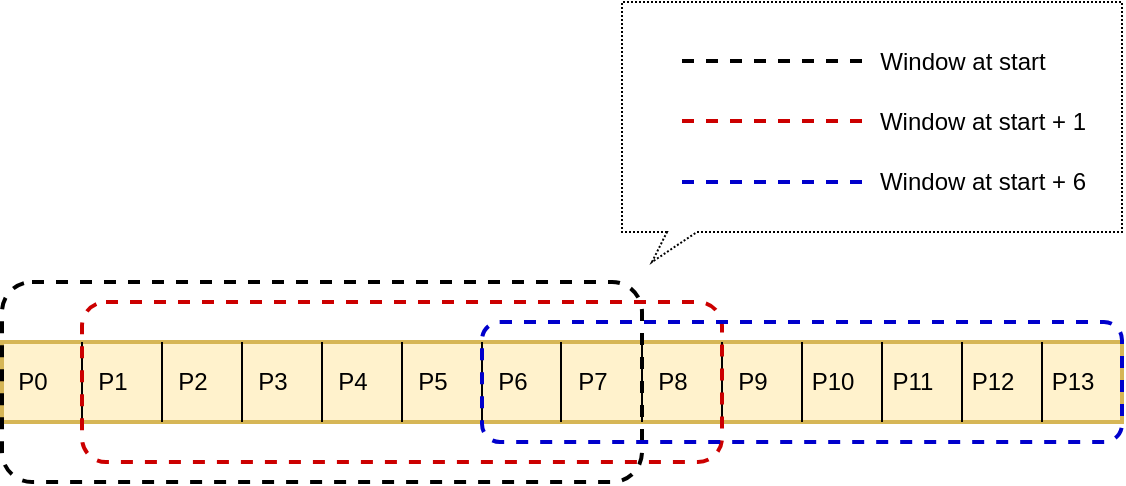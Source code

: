 <mxfile version="17.1.3" type="device"><diagram id="pLD0CL7kmGGm0TAfG7m8" name="Page-1"><mxGraphModel dx="946" dy="588" grid="1" gridSize="10" guides="1" tooltips="1" connect="1" arrows="1" fold="1" page="1" pageScale="1" pageWidth="850" pageHeight="1100" math="0" shadow="0"><root><mxCell id="0"/><mxCell id="1" parent="0"/><mxCell id="Ol5iDLGemOBebE4owSWm-1" value="" style="rounded=0;whiteSpace=wrap;html=1;fillColor=#fff2cc;strokeColor=#d6b656;strokeWidth=2;" vertex="1" parent="1"><mxGeometry x="160" y="240" width="560" height="40" as="geometry"/></mxCell><mxCell id="Ol5iDLGemOBebE4owSWm-2" value="" style="endArrow=none;html=1;rounded=0;" edge="1" parent="1"><mxGeometry width="50" height="50" relative="1" as="geometry"><mxPoint x="200" y="280" as="sourcePoint"/><mxPoint x="200" y="240" as="targetPoint"/></mxGeometry></mxCell><mxCell id="Ol5iDLGemOBebE4owSWm-3" value="" style="endArrow=none;html=1;rounded=0;" edge="1" parent="1"><mxGeometry width="50" height="50" relative="1" as="geometry"><mxPoint x="280" y="280" as="sourcePoint"/><mxPoint x="280" y="240" as="targetPoint"/></mxGeometry></mxCell><mxCell id="Ol5iDLGemOBebE4owSWm-4" value="" style="endArrow=none;html=1;rounded=0;" edge="1" parent="1"><mxGeometry width="50" height="50" relative="1" as="geometry"><mxPoint x="320" y="280" as="sourcePoint"/><mxPoint x="320" y="240" as="targetPoint"/></mxGeometry></mxCell><mxCell id="Ol5iDLGemOBebE4owSWm-5" value="" style="endArrow=none;html=1;rounded=0;" edge="1" parent="1"><mxGeometry width="50" height="50" relative="1" as="geometry"><mxPoint x="360" y="280" as="sourcePoint"/><mxPoint x="360" y="240" as="targetPoint"/></mxGeometry></mxCell><mxCell id="Ol5iDLGemOBebE4owSWm-6" value="" style="endArrow=none;html=1;rounded=0;" edge="1" parent="1"><mxGeometry width="50" height="50" relative="1" as="geometry"><mxPoint x="400" y="280" as="sourcePoint"/><mxPoint x="400" y="240" as="targetPoint"/></mxGeometry></mxCell><mxCell id="Ol5iDLGemOBebE4owSWm-7" value="" style="endArrow=none;html=1;rounded=0;" edge="1" parent="1"><mxGeometry width="50" height="50" relative="1" as="geometry"><mxPoint x="439.5" y="280" as="sourcePoint"/><mxPoint x="439.5" y="240" as="targetPoint"/></mxGeometry></mxCell><mxCell id="Ol5iDLGemOBebE4owSWm-8" value="" style="endArrow=none;html=1;rounded=0;" edge="1" parent="1"><mxGeometry width="50" height="50" relative="1" as="geometry"><mxPoint x="480" y="280" as="sourcePoint"/><mxPoint x="480" y="240" as="targetPoint"/></mxGeometry></mxCell><mxCell id="Ol5iDLGemOBebE4owSWm-9" value="" style="endArrow=none;html=1;rounded=0;" edge="1" parent="1"><mxGeometry width="50" height="50" relative="1" as="geometry"><mxPoint x="520" y="280" as="sourcePoint"/><mxPoint x="520" y="240" as="targetPoint"/></mxGeometry></mxCell><mxCell id="Ol5iDLGemOBebE4owSWm-10" value="" style="endArrow=none;html=1;rounded=0;" edge="1" parent="1"><mxGeometry width="50" height="50" relative="1" as="geometry"><mxPoint x="560" y="280" as="sourcePoint"/><mxPoint x="560" y="240" as="targetPoint"/></mxGeometry></mxCell><mxCell id="Ol5iDLGemOBebE4owSWm-11" value="" style="endArrow=none;html=1;rounded=0;" edge="1" parent="1"><mxGeometry width="50" height="50" relative="1" as="geometry"><mxPoint x="600" y="280" as="sourcePoint"/><mxPoint x="600" y="240" as="targetPoint"/></mxGeometry></mxCell><mxCell id="Ol5iDLGemOBebE4owSWm-12" value="" style="endArrow=none;html=1;rounded=0;" edge="1" parent="1"><mxGeometry width="50" height="50" relative="1" as="geometry"><mxPoint x="640" y="280" as="sourcePoint"/><mxPoint x="640" y="240" as="targetPoint"/></mxGeometry></mxCell><mxCell id="Ol5iDLGemOBebE4owSWm-13" value="" style="endArrow=none;html=1;rounded=0;" edge="1" parent="1"><mxGeometry width="50" height="50" relative="1" as="geometry"><mxPoint x="680" y="280" as="sourcePoint"/><mxPoint x="680" y="240" as="targetPoint"/></mxGeometry></mxCell><mxCell id="Ol5iDLGemOBebE4owSWm-15" value="" style="endArrow=none;html=1;rounded=0;" edge="1" parent="1"><mxGeometry width="50" height="50" relative="1" as="geometry"><mxPoint x="240" y="280" as="sourcePoint"/><mxPoint x="240" y="240" as="targetPoint"/></mxGeometry></mxCell><mxCell id="Ol5iDLGemOBebE4owSWm-18" value="" style="rounded=1;whiteSpace=wrap;html=1;fillColor=none;dashed=1;strokeWidth=2;" vertex="1" parent="1"><mxGeometry x="160" y="210" width="320" height="100" as="geometry"/></mxCell><mxCell id="Ol5iDLGemOBebE4owSWm-20" value="" style="rounded=1;whiteSpace=wrap;html=1;fillColor=none;dashed=1;strokeWidth=2;strokeColor=#CC0000;" vertex="1" parent="1"><mxGeometry x="200" y="220" width="320" height="80" as="geometry"/></mxCell><mxCell id="Ol5iDLGemOBebE4owSWm-24" value="P0" style="text;html=1;align=center;verticalAlign=middle;resizable=0;points=[];autosize=1;strokeColor=none;fillColor=none;" vertex="1" parent="1"><mxGeometry x="160" y="250" width="30" height="20" as="geometry"/></mxCell><mxCell id="Ol5iDLGemOBebE4owSWm-25" value="P1" style="text;html=1;align=center;verticalAlign=middle;resizable=0;points=[];autosize=1;strokeColor=none;fillColor=none;" vertex="1" parent="1"><mxGeometry x="200" y="250" width="30" height="20" as="geometry"/></mxCell><mxCell id="Ol5iDLGemOBebE4owSWm-26" value="P9" style="text;html=1;align=center;verticalAlign=middle;resizable=0;points=[];autosize=1;strokeColor=none;fillColor=none;" vertex="1" parent="1"><mxGeometry x="520" y="250" width="30" height="20" as="geometry"/></mxCell><mxCell id="Ol5iDLGemOBebE4owSWm-27" value="P8" style="text;html=1;align=center;verticalAlign=middle;resizable=0;points=[];autosize=1;strokeColor=none;fillColor=none;" vertex="1" parent="1"><mxGeometry x="480" y="250" width="30" height="20" as="geometry"/></mxCell><mxCell id="Ol5iDLGemOBebE4owSWm-28" value="P7" style="text;html=1;align=center;verticalAlign=middle;resizable=0;points=[];autosize=1;strokeColor=none;fillColor=none;" vertex="1" parent="1"><mxGeometry x="440" y="250" width="30" height="20" as="geometry"/></mxCell><mxCell id="Ol5iDLGemOBebE4owSWm-29" value="P6" style="text;html=1;align=center;verticalAlign=middle;resizable=0;points=[];autosize=1;strokeColor=none;fillColor=none;" vertex="1" parent="1"><mxGeometry x="400" y="250" width="30" height="20" as="geometry"/></mxCell><mxCell id="Ol5iDLGemOBebE4owSWm-30" value="P5" style="text;html=1;align=center;verticalAlign=middle;resizable=0;points=[];autosize=1;strokeColor=none;fillColor=none;" vertex="1" parent="1"><mxGeometry x="360" y="250" width="30" height="20" as="geometry"/></mxCell><mxCell id="Ol5iDLGemOBebE4owSWm-31" value="P4" style="text;html=1;align=center;verticalAlign=middle;resizable=0;points=[];autosize=1;strokeColor=none;fillColor=none;" vertex="1" parent="1"><mxGeometry x="320" y="250" width="30" height="20" as="geometry"/></mxCell><mxCell id="Ol5iDLGemOBebE4owSWm-32" value="P3" style="text;html=1;align=center;verticalAlign=middle;resizable=0;points=[];autosize=1;strokeColor=none;fillColor=none;" vertex="1" parent="1"><mxGeometry x="280" y="250" width="30" height="20" as="geometry"/></mxCell><mxCell id="Ol5iDLGemOBebE4owSWm-33" value="P2" style="text;html=1;align=center;verticalAlign=middle;resizable=0;points=[];autosize=1;strokeColor=none;fillColor=none;" vertex="1" parent="1"><mxGeometry x="240" y="250" width="30" height="20" as="geometry"/></mxCell><mxCell id="Ol5iDLGemOBebE4owSWm-34" value="P13" style="text;html=1;align=center;verticalAlign=middle;resizable=0;points=[];autosize=1;strokeColor=none;fillColor=none;" vertex="1" parent="1"><mxGeometry x="675" y="250" width="40" height="20" as="geometry"/></mxCell><mxCell id="Ol5iDLGemOBebE4owSWm-35" value="P12" style="text;html=1;align=center;verticalAlign=middle;resizable=0;points=[];autosize=1;strokeColor=none;fillColor=none;" vertex="1" parent="1"><mxGeometry x="635" y="250" width="40" height="20" as="geometry"/></mxCell><mxCell id="Ol5iDLGemOBebE4owSWm-36" value="P11" style="text;html=1;align=center;verticalAlign=middle;resizable=0;points=[];autosize=1;strokeColor=none;fillColor=none;" vertex="1" parent="1"><mxGeometry x="595" y="250" width="40" height="20" as="geometry"/></mxCell><mxCell id="Ol5iDLGemOBebE4owSWm-37" value="P10" style="text;html=1;align=center;verticalAlign=middle;resizable=0;points=[];autosize=1;strokeColor=none;fillColor=none;" vertex="1" parent="1"><mxGeometry x="555" y="250" width="40" height="20" as="geometry"/></mxCell><mxCell id="Ol5iDLGemOBebE4owSWm-38" value="" style="endArrow=none;dashed=1;html=1;rounded=0;strokeWidth=2;" edge="1" parent="1"><mxGeometry width="50" height="50" relative="1" as="geometry"><mxPoint x="500" y="99.5" as="sourcePoint"/><mxPoint x="590" y="99.5" as="targetPoint"/></mxGeometry></mxCell><mxCell id="Ol5iDLGemOBebE4owSWm-39" value="Window at start" style="text;html=1;align=center;verticalAlign=middle;resizable=0;points=[];autosize=1;strokeColor=none;fillColor=none;" vertex="1" parent="1"><mxGeometry x="590" y="90" width="100" height="20" as="geometry"/></mxCell><mxCell id="Ol5iDLGemOBebE4owSWm-40" value="" style="endArrow=none;dashed=1;html=1;rounded=0;strokeWidth=2;strokeColor=#CC0000;" edge="1" parent="1"><mxGeometry width="50" height="50" relative="1" as="geometry"><mxPoint x="500" y="129.5" as="sourcePoint"/><mxPoint x="590" y="129.5" as="targetPoint"/></mxGeometry></mxCell><mxCell id="Ol5iDLGemOBebE4owSWm-41" value="Window at start + 1" style="text;html=1;align=center;verticalAlign=middle;resizable=0;points=[];autosize=1;strokeColor=none;fillColor=none;" vertex="1" parent="1"><mxGeometry x="590" y="120" width="120" height="20" as="geometry"/></mxCell><mxCell id="Ol5iDLGemOBebE4owSWm-42" value="" style="rounded=1;whiteSpace=wrap;html=1;fillColor=none;dashed=1;strokeWidth=2;strokeColor=#0000CC;" vertex="1" parent="1"><mxGeometry x="400" y="230" width="320" height="60" as="geometry"/></mxCell><mxCell id="Ol5iDLGemOBebE4owSWm-43" value="" style="endArrow=none;dashed=1;html=1;rounded=0;strokeWidth=2;strokeColor=#0000CC;" edge="1" parent="1"><mxGeometry width="50" height="50" relative="1" as="geometry"><mxPoint x="500" y="160" as="sourcePoint"/><mxPoint x="590" y="160" as="targetPoint"/></mxGeometry></mxCell><mxCell id="Ol5iDLGemOBebE4owSWm-44" value="Window at start + 6" style="text;html=1;align=center;verticalAlign=middle;resizable=0;points=[];autosize=1;strokeColor=none;fillColor=none;" vertex="1" parent="1"><mxGeometry x="590" y="150" width="120" height="20" as="geometry"/></mxCell><mxCell id="Ol5iDLGemOBebE4owSWm-45" value="" style="whiteSpace=wrap;html=1;shape=mxgraph.basic.rectCallout;dx=30;dy=15;boundedLbl=1;strokeColor=#000000;strokeWidth=1;fillColor=none;dashed=1;dashPattern=1 1;" vertex="1" parent="1"><mxGeometry x="470" y="70" width="250" height="130" as="geometry"/></mxCell></root></mxGraphModel></diagram></mxfile>